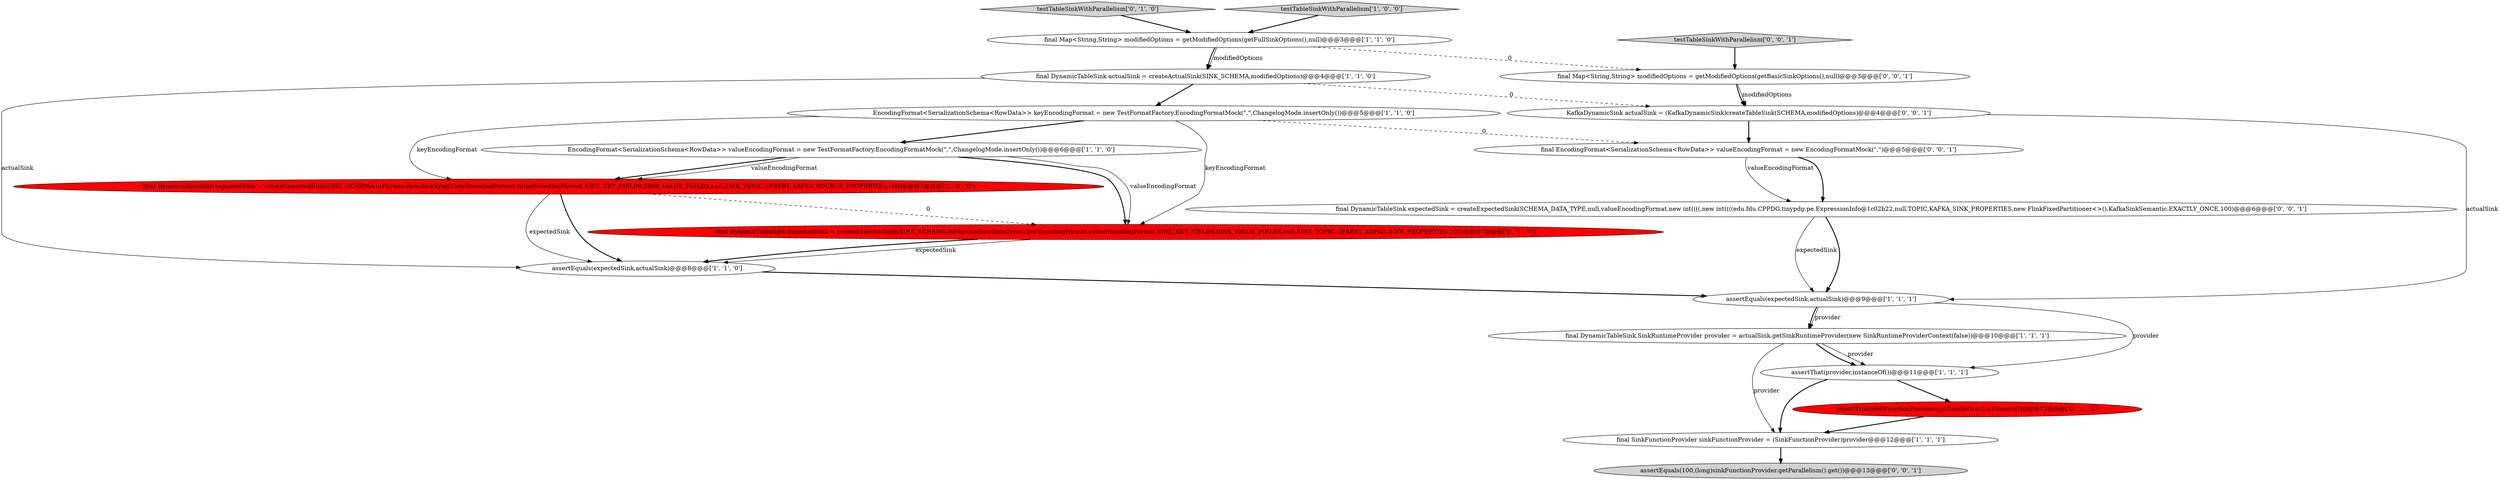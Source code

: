 digraph {
7 [style = filled, label = "assertEquals(expectedSink,actualSink)@@@8@@@['1', '1', '0']", fillcolor = white, shape = ellipse image = "AAA0AAABBB1BBB"];
16 [style = filled, label = "assertEquals(100,(long)sinkFunctionProvider.getParallelism().get())@@@13@@@['0', '0', '1']", fillcolor = lightgray, shape = ellipse image = "AAA0AAABBB3BBB"];
13 [style = filled, label = "final DynamicTableSink expectedSink = createExpectedSink(SINK_SCHEMA.toPhysicalRowDataType(),keyEncodingFormat,valueEncodingFormat,SINK_KEY_FIELDS,SINK_VALUE_FIELDS,null,SINK_TOPIC,UPSERT_KAFKA_SINK_PROPERTIES,100)@@@7@@@['0', '1', '0']", fillcolor = red, shape = ellipse image = "AAA1AAABBB2BBB"];
2 [style = filled, label = "EncodingFormat<SerializationSchema<RowData>> valueEncodingFormat = new TestFormatFactory.EncodingFormatMock(\",\",ChangelogMode.insertOnly())@@@6@@@['1', '1', '0']", fillcolor = white, shape = ellipse image = "AAA0AAABBB1BBB"];
15 [style = filled, label = "final Map<String,String> modifiedOptions = getModifiedOptions(getBasicSinkOptions(),null)@@@3@@@['0', '0', '1']", fillcolor = white, shape = ellipse image = "AAA0AAABBB3BBB"];
14 [style = filled, label = "testTableSinkWithParallelism['0', '0', '1']", fillcolor = lightgray, shape = diamond image = "AAA0AAABBB3BBB"];
19 [style = filled, label = "final EncodingFormat<SerializationSchema<RowData>> valueEncodingFormat = new EncodingFormatMock(\",\")@@@5@@@['0', '0', '1']", fillcolor = white, shape = ellipse image = "AAA0AAABBB3BBB"];
5 [style = filled, label = "final Map<String,String> modifiedOptions = getModifiedOptions(getFullSinkOptions(),null)@@@3@@@['1', '1', '0']", fillcolor = white, shape = ellipse image = "AAA0AAABBB1BBB"];
17 [style = filled, label = "KafkaDynamicSink actualSink = (KafkaDynamicSink)createTableSink(SCHEMA,modifiedOptions)@@@4@@@['0', '0', '1']", fillcolor = white, shape = ellipse image = "AAA0AAABBB3BBB"];
3 [style = filled, label = "final DynamicTableSink.SinkRuntimeProvider provider = actualSink.getSinkRuntimeProvider(new SinkRuntimeProviderContext(false))@@@10@@@['1', '1', '1']", fillcolor = white, shape = ellipse image = "AAA0AAABBB1BBB"];
11 [style = filled, label = "testTableSinkWithParallelism['0', '1', '0']", fillcolor = lightgray, shape = diamond image = "AAA0AAABBB2BBB"];
10 [style = filled, label = "assertEquals(expectedSink,actualSink)@@@9@@@['1', '1', '1']", fillcolor = white, shape = ellipse image = "AAA0AAABBB1BBB"];
0 [style = filled, label = "EncodingFormat<SerializationSchema<RowData>> keyEncodingFormat = new TestFormatFactory.EncodingFormatMock(\",\",ChangelogMode.insertOnly())@@@5@@@['1', '1', '0']", fillcolor = white, shape = ellipse image = "AAA0AAABBB1BBB"];
4 [style = filled, label = "assertThat(provider,instanceOf())@@@11@@@['1', '1', '1']", fillcolor = white, shape = ellipse image = "AAA0AAABBB1BBB"];
18 [style = filled, label = "final DynamicTableSink expectedSink = createExpectedSink(SCHEMA_DATA_TYPE,null,valueEncodingFormat,new int((((,new int((((edu.fdu.CPPDG.tinypdg.pe.ExpressionInfo@1c02b22,null,TOPIC,KAFKA_SINK_PROPERTIES,new FlinkFixedPartitioner<>(),KafkaSinkSemantic.EXACTLY_ONCE,100)@@@6@@@['0', '0', '1']", fillcolor = white, shape = ellipse image = "AAA0AAABBB3BBB"];
8 [style = filled, label = "testTableSinkWithParallelism['1', '0', '0']", fillcolor = lightgray, shape = diamond image = "AAA0AAABBB1BBB"];
1 [style = filled, label = "final DynamicTableSink expectedSink = createExpectedSink(SINK_SCHEMA.toPhysicalRowDataType(),keyEncodingFormat,valueEncodingFormat,SINK_KEY_FIELDS,SINK_VALUE_FIELDS,null,SINK_TOPIC,UPSERT_KAFKA_SOURCE_PROPERTIES,100)@@@7@@@['1', '0', '0']", fillcolor = red, shape = ellipse image = "AAA1AAABBB1BBB"];
6 [style = filled, label = "final DynamicTableSink actualSink = createActualSink(SINK_SCHEMA,modifiedOptions)@@@4@@@['1', '1', '0']", fillcolor = white, shape = ellipse image = "AAA0AAABBB1BBB"];
12 [style = filled, label = "assertTrue(sinkFunctionProvider.getParallelism().isPresent())@@@12@@@['0', '1', '0']", fillcolor = red, shape = ellipse image = "AAA1AAABBB2BBB"];
9 [style = filled, label = "final SinkFunctionProvider sinkFunctionProvider = (SinkFunctionProvider)provider@@@12@@@['1', '1', '1']", fillcolor = white, shape = ellipse image = "AAA0AAABBB1BBB"];
4->9 [style = bold, label=""];
19->18 [style = bold, label=""];
3->4 [style = solid, label="provider"];
17->10 [style = solid, label="actualSink"];
0->13 [style = solid, label="keyEncodingFormat"];
10->3 [style = solid, label="provider"];
7->10 [style = bold, label=""];
2->1 [style = bold, label=""];
0->19 [style = dashed, label="0"];
5->6 [style = solid, label="modifiedOptions"];
0->2 [style = bold, label=""];
10->4 [style = solid, label="provider"];
10->3 [style = bold, label=""];
6->17 [style = dashed, label="0"];
6->0 [style = bold, label=""];
12->9 [style = bold, label=""];
1->7 [style = solid, label="expectedSink"];
1->7 [style = bold, label=""];
3->4 [style = bold, label=""];
17->19 [style = bold, label=""];
9->16 [style = bold, label=""];
13->7 [style = solid, label="expectedSink"];
2->13 [style = bold, label=""];
3->9 [style = solid, label="provider"];
1->13 [style = dashed, label="0"];
11->5 [style = bold, label=""];
15->17 [style = bold, label=""];
6->7 [style = solid, label="actualSink"];
5->6 [style = bold, label=""];
8->5 [style = bold, label=""];
18->10 [style = bold, label=""];
13->7 [style = bold, label=""];
2->13 [style = solid, label="valueEncodingFormat"];
15->17 [style = solid, label="modifiedOptions"];
4->12 [style = bold, label=""];
14->15 [style = bold, label=""];
0->1 [style = solid, label="keyEncodingFormat"];
19->18 [style = solid, label="valueEncodingFormat"];
5->15 [style = dashed, label="0"];
18->10 [style = solid, label="expectedSink"];
2->1 [style = solid, label="valueEncodingFormat"];
}
